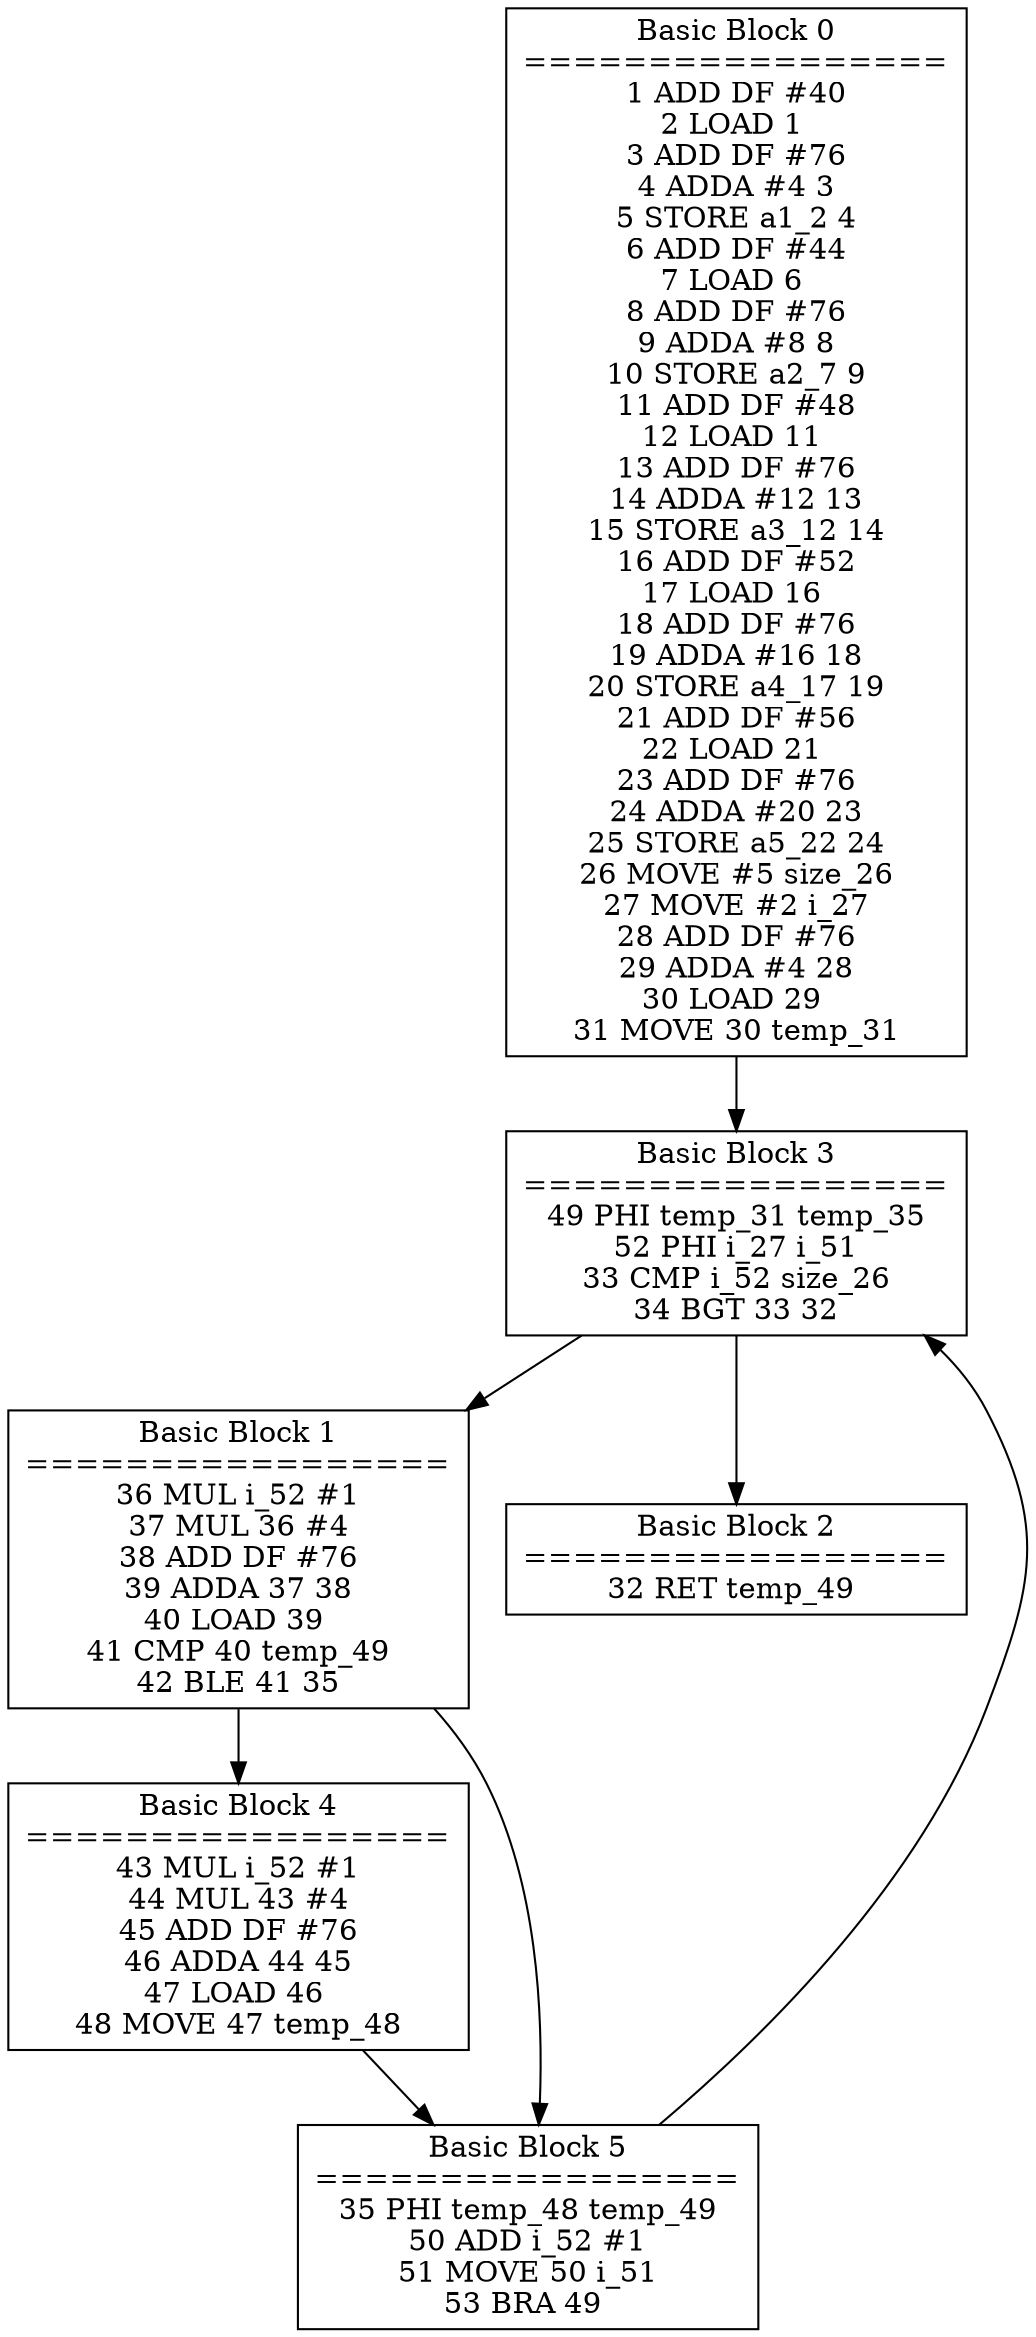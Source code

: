 digraph max {

"Basic Block 0" [shape=box, label="Basic Block 0
=================
1 ADD DF #40
2 LOAD 1 
3 ADD DF #76
4 ADDA #4 3
5 STORE a1_2 4
6 ADD DF #44
7 LOAD 6 
8 ADD DF #76
9 ADDA #8 8
10 STORE a2_7 9
11 ADD DF #48
12 LOAD 11 
13 ADD DF #76
14 ADDA #12 13
15 STORE a3_12 14
16 ADD DF #52
17 LOAD 16 
18 ADD DF #76
19 ADDA #16 18
20 STORE a4_17 19
21 ADD DF #56
22 LOAD 21 
23 ADD DF #76
24 ADDA #20 23
25 STORE a5_22 24
26 MOVE #5 size_26
27 MOVE #2 i_27
28 ADD DF #76
29 ADDA #4 28
30 LOAD 29 
31 MOVE 30 temp_31
"];
"Basic Block 1" [shape=box, label="Basic Block 1
=================
36 MUL i_52 #1
37 MUL 36 #4
38 ADD DF #76
39 ADDA 37 38
40 LOAD 39 
41 CMP 40 temp_49
42 BLE 41 35
"];
"Basic Block 2" [shape=box, label="Basic Block 2
=================
32 RET temp_49 
"];
"Basic Block 3" [shape=box, label="Basic Block 3
=================
49 PHI temp_31 temp_35
52 PHI i_27 i_51
33 CMP i_52 size_26
34 BGT 33 32
"];
"Basic Block 4" [shape=box, label="Basic Block 4
=================
43 MUL i_52 #1
44 MUL 43 #4
45 ADD DF #76
46 ADDA 44 45
47 LOAD 46 
48 MOVE 47 temp_48
"];
"Basic Block 5" [shape=box, label="Basic Block 5
=================
35 PHI temp_48 temp_49
50 ADD i_52 #1
51 MOVE 50 i_51
53 BRA 49 
"];

"Basic Block 0" -> "Basic Block 3";
"Basic Block 1" -> "Basic Block 4";
"Basic Block 1" -> "Basic Block 5";
"Basic Block 3" -> "Basic Block 1";
"Basic Block 3" -> "Basic Block 2";
"Basic Block 4" -> "Basic Block 5";
"Basic Block 5" -> "Basic Block 3";

}